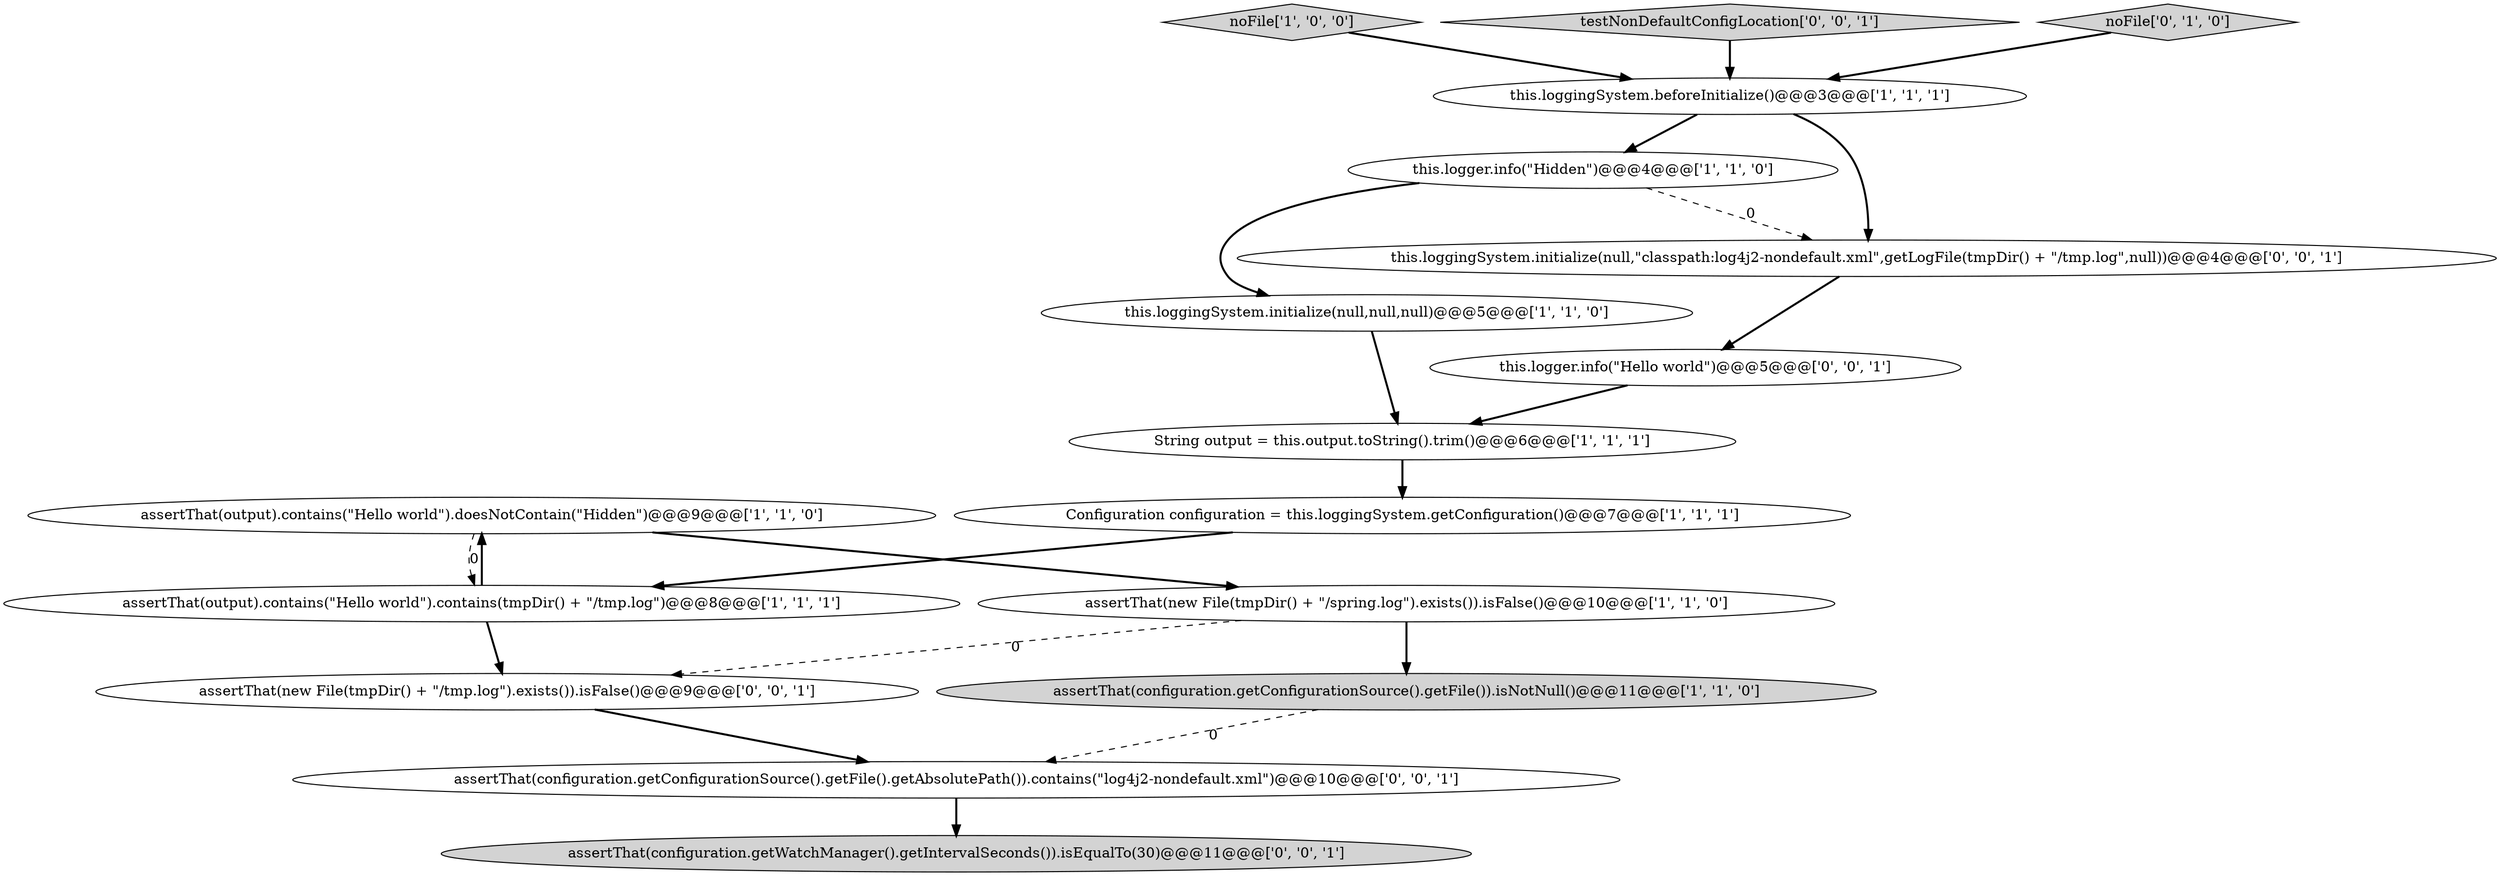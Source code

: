digraph {
2 [style = filled, label = "assertThat(output).contains(\"Hello world\").doesNotContain(\"Hidden\")@@@9@@@['1', '1', '0']", fillcolor = white, shape = ellipse image = "AAA0AAABBB1BBB"];
16 [style = filled, label = "assertThat(configuration.getWatchManager().getIntervalSeconds()).isEqualTo(30)@@@11@@@['0', '0', '1']", fillcolor = lightgray, shape = ellipse image = "AAA0AAABBB3BBB"];
6 [style = filled, label = "this.loggingSystem.initialize(null,null,null)@@@5@@@['1', '1', '0']", fillcolor = white, shape = ellipse image = "AAA0AAABBB1BBB"];
4 [style = filled, label = "this.loggingSystem.beforeInitialize()@@@3@@@['1', '1', '1']", fillcolor = white, shape = ellipse image = "AAA0AAABBB1BBB"];
0 [style = filled, label = "Configuration configuration = this.loggingSystem.getConfiguration()@@@7@@@['1', '1', '1']", fillcolor = white, shape = ellipse image = "AAA0AAABBB1BBB"];
1 [style = filled, label = "assertThat(new File(tmpDir() + \"/spring.log\").exists()).isFalse()@@@10@@@['1', '1', '0']", fillcolor = white, shape = ellipse image = "AAA0AAABBB1BBB"];
7 [style = filled, label = "noFile['1', '0', '0']", fillcolor = lightgray, shape = diamond image = "AAA0AAABBB1BBB"];
8 [style = filled, label = "String output = this.output.toString().trim()@@@6@@@['1', '1', '1']", fillcolor = white, shape = ellipse image = "AAA0AAABBB1BBB"];
5 [style = filled, label = "this.logger.info(\"Hidden\")@@@4@@@['1', '1', '0']", fillcolor = white, shape = ellipse image = "AAA0AAABBB1BBB"];
15 [style = filled, label = "assertThat(configuration.getConfigurationSource().getFile().getAbsolutePath()).contains(\"log4j2-nondefault.xml\")@@@10@@@['0', '0', '1']", fillcolor = white, shape = ellipse image = "AAA0AAABBB3BBB"];
12 [style = filled, label = "this.loggingSystem.initialize(null,\"classpath:log4j2-nondefault.xml\",getLogFile(tmpDir() + \"/tmp.log\",null))@@@4@@@['0', '0', '1']", fillcolor = white, shape = ellipse image = "AAA0AAABBB3BBB"];
11 [style = filled, label = "testNonDefaultConfigLocation['0', '0', '1']", fillcolor = lightgray, shape = diamond image = "AAA0AAABBB3BBB"];
14 [style = filled, label = "assertThat(new File(tmpDir() + \"/tmp.log\").exists()).isFalse()@@@9@@@['0', '0', '1']", fillcolor = white, shape = ellipse image = "AAA0AAABBB3BBB"];
9 [style = filled, label = "assertThat(configuration.getConfigurationSource().getFile()).isNotNull()@@@11@@@['1', '1', '0']", fillcolor = lightgray, shape = ellipse image = "AAA0AAABBB1BBB"];
10 [style = filled, label = "noFile['0', '1', '0']", fillcolor = lightgray, shape = diamond image = "AAA0AAABBB2BBB"];
13 [style = filled, label = "this.logger.info(\"Hello world\")@@@5@@@['0', '0', '1']", fillcolor = white, shape = ellipse image = "AAA0AAABBB3BBB"];
3 [style = filled, label = "assertThat(output).contains(\"Hello world\").contains(tmpDir() + \"/tmp.log\")@@@8@@@['1', '1', '1']", fillcolor = white, shape = ellipse image = "AAA0AAABBB1BBB"];
0->3 [style = bold, label=""];
5->12 [style = dashed, label="0"];
1->14 [style = dashed, label="0"];
2->1 [style = bold, label=""];
11->4 [style = bold, label=""];
3->14 [style = bold, label=""];
7->4 [style = bold, label=""];
15->16 [style = bold, label=""];
1->9 [style = bold, label=""];
8->0 [style = bold, label=""];
12->13 [style = bold, label=""];
5->6 [style = bold, label=""];
3->2 [style = bold, label=""];
6->8 [style = bold, label=""];
10->4 [style = bold, label=""];
4->12 [style = bold, label=""];
14->15 [style = bold, label=""];
13->8 [style = bold, label=""];
2->3 [style = dashed, label="0"];
4->5 [style = bold, label=""];
9->15 [style = dashed, label="0"];
}

